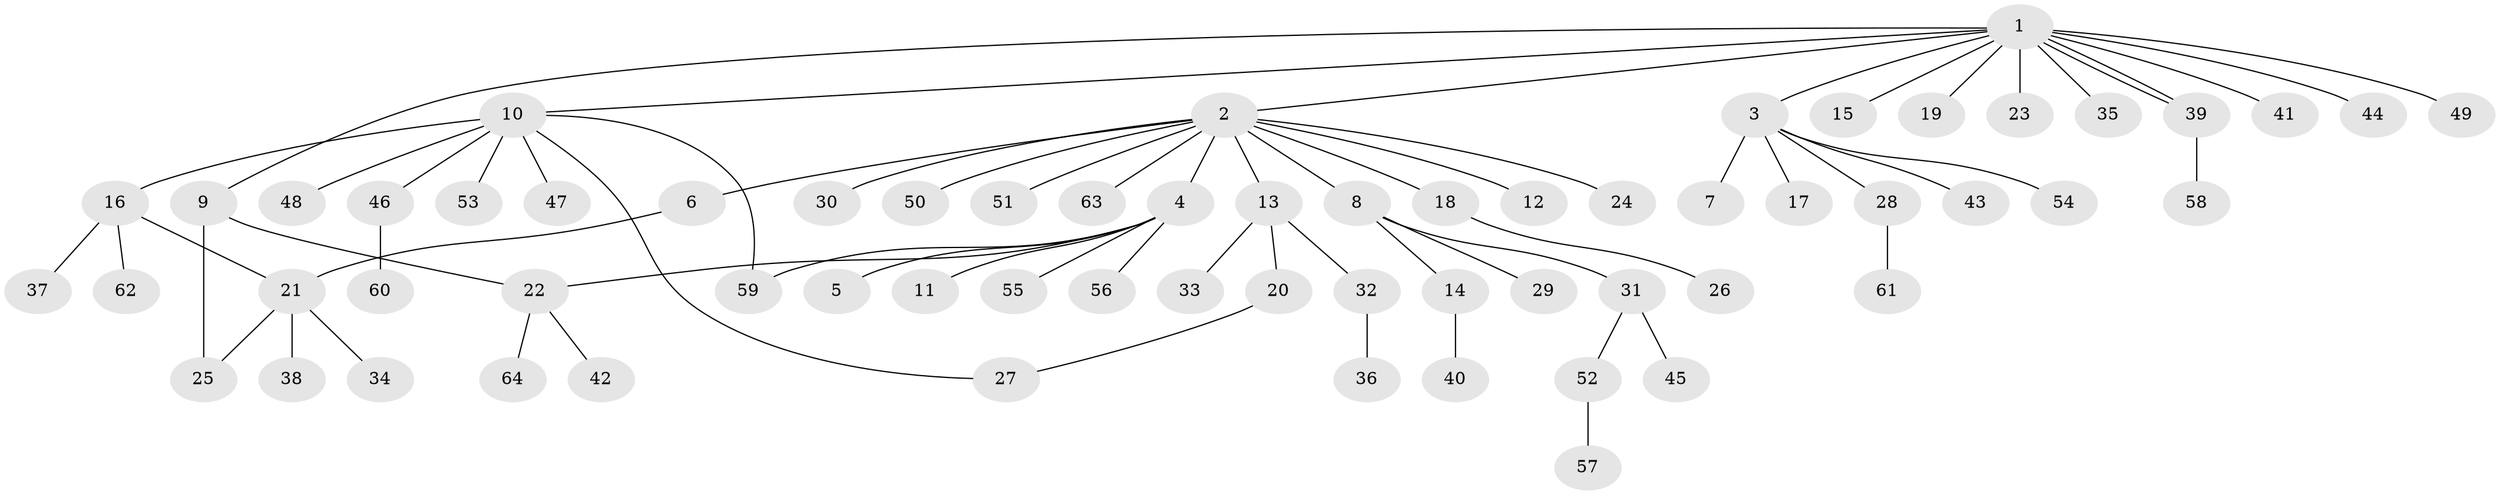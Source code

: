 // coarse degree distribution, {13: 0.02631578947368421, 12: 0.02631578947368421, 6: 0.05263157894736842, 7: 0.02631578947368421, 1: 0.7105263157894737, 2: 0.10526315789473684, 3: 0.02631578947368421, 4: 0.02631578947368421}
// Generated by graph-tools (version 1.1) at 2025/18/03/04/25 18:18:02]
// undirected, 64 vertices, 69 edges
graph export_dot {
graph [start="1"]
  node [color=gray90,style=filled];
  1;
  2;
  3;
  4;
  5;
  6;
  7;
  8;
  9;
  10;
  11;
  12;
  13;
  14;
  15;
  16;
  17;
  18;
  19;
  20;
  21;
  22;
  23;
  24;
  25;
  26;
  27;
  28;
  29;
  30;
  31;
  32;
  33;
  34;
  35;
  36;
  37;
  38;
  39;
  40;
  41;
  42;
  43;
  44;
  45;
  46;
  47;
  48;
  49;
  50;
  51;
  52;
  53;
  54;
  55;
  56;
  57;
  58;
  59;
  60;
  61;
  62;
  63;
  64;
  1 -- 2;
  1 -- 3;
  1 -- 9;
  1 -- 10;
  1 -- 15;
  1 -- 19;
  1 -- 23;
  1 -- 35;
  1 -- 39;
  1 -- 39;
  1 -- 41;
  1 -- 44;
  1 -- 49;
  2 -- 4;
  2 -- 6;
  2 -- 8;
  2 -- 12;
  2 -- 13;
  2 -- 18;
  2 -- 24;
  2 -- 30;
  2 -- 50;
  2 -- 51;
  2 -- 63;
  3 -- 7;
  3 -- 17;
  3 -- 28;
  3 -- 43;
  3 -- 54;
  4 -- 5;
  4 -- 11;
  4 -- 22;
  4 -- 55;
  4 -- 56;
  4 -- 59;
  6 -- 21;
  8 -- 14;
  8 -- 29;
  8 -- 31;
  9 -- 22;
  9 -- 25;
  10 -- 16;
  10 -- 27;
  10 -- 46;
  10 -- 47;
  10 -- 48;
  10 -- 53;
  10 -- 59;
  13 -- 20;
  13 -- 32;
  13 -- 33;
  14 -- 40;
  16 -- 21;
  16 -- 37;
  16 -- 62;
  18 -- 26;
  20 -- 27;
  21 -- 25;
  21 -- 34;
  21 -- 38;
  22 -- 42;
  22 -- 64;
  28 -- 61;
  31 -- 45;
  31 -- 52;
  32 -- 36;
  39 -- 58;
  46 -- 60;
  52 -- 57;
}
